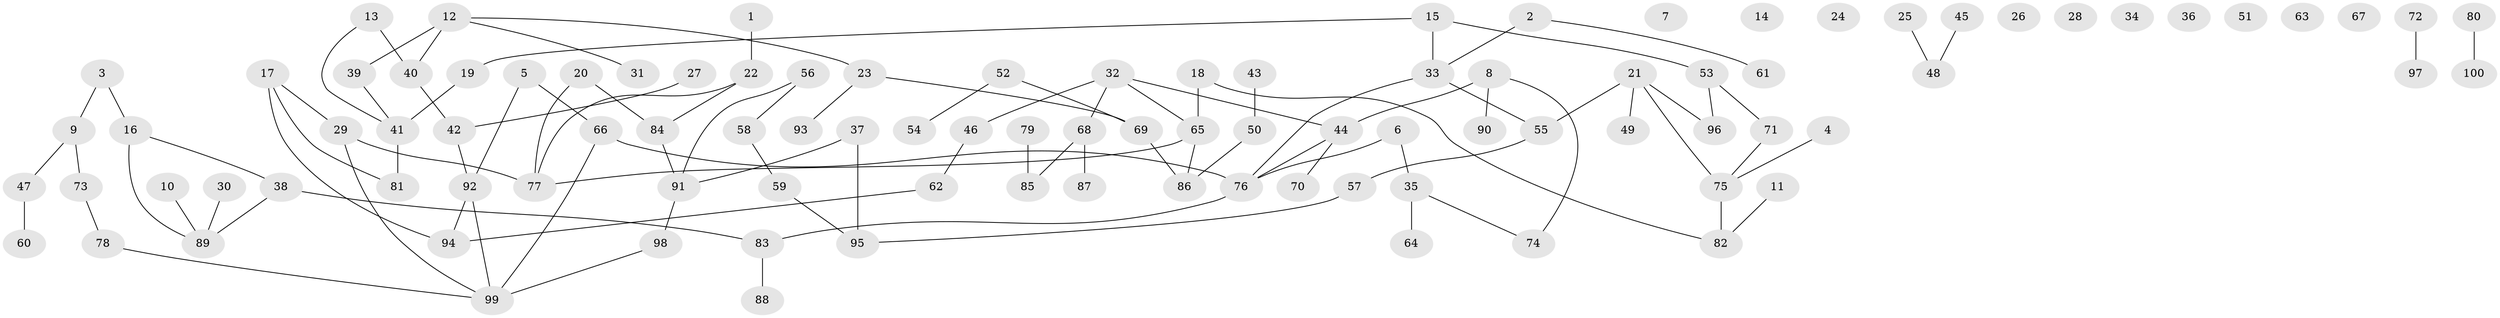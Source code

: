 // coarse degree distribution, {2: 0.25, 3: 0.17857142857142858, 1: 0.21428571428571427, 5: 0.10714285714285714, 4: 0.25}
// Generated by graph-tools (version 1.1) at 2025/48/03/04/25 22:48:11]
// undirected, 100 vertices, 104 edges
graph export_dot {
  node [color=gray90,style=filled];
  1;
  2;
  3;
  4;
  5;
  6;
  7;
  8;
  9;
  10;
  11;
  12;
  13;
  14;
  15;
  16;
  17;
  18;
  19;
  20;
  21;
  22;
  23;
  24;
  25;
  26;
  27;
  28;
  29;
  30;
  31;
  32;
  33;
  34;
  35;
  36;
  37;
  38;
  39;
  40;
  41;
  42;
  43;
  44;
  45;
  46;
  47;
  48;
  49;
  50;
  51;
  52;
  53;
  54;
  55;
  56;
  57;
  58;
  59;
  60;
  61;
  62;
  63;
  64;
  65;
  66;
  67;
  68;
  69;
  70;
  71;
  72;
  73;
  74;
  75;
  76;
  77;
  78;
  79;
  80;
  81;
  82;
  83;
  84;
  85;
  86;
  87;
  88;
  89;
  90;
  91;
  92;
  93;
  94;
  95;
  96;
  97;
  98;
  99;
  100;
  1 -- 22;
  2 -- 33;
  2 -- 61;
  3 -- 9;
  3 -- 16;
  4 -- 75;
  5 -- 66;
  5 -- 92;
  6 -- 35;
  6 -- 76;
  8 -- 44;
  8 -- 74;
  8 -- 90;
  9 -- 47;
  9 -- 73;
  10 -- 89;
  11 -- 82;
  12 -- 23;
  12 -- 31;
  12 -- 39;
  12 -- 40;
  13 -- 40;
  13 -- 41;
  15 -- 19;
  15 -- 33;
  15 -- 53;
  16 -- 38;
  16 -- 89;
  17 -- 29;
  17 -- 81;
  17 -- 94;
  18 -- 65;
  18 -- 82;
  19 -- 41;
  20 -- 77;
  20 -- 84;
  21 -- 49;
  21 -- 55;
  21 -- 75;
  21 -- 96;
  22 -- 77;
  22 -- 84;
  23 -- 69;
  23 -- 93;
  25 -- 48;
  27 -- 42;
  29 -- 77;
  29 -- 99;
  30 -- 89;
  32 -- 44;
  32 -- 46;
  32 -- 65;
  32 -- 68;
  33 -- 55;
  33 -- 76;
  35 -- 64;
  35 -- 74;
  37 -- 91;
  37 -- 95;
  38 -- 83;
  38 -- 89;
  39 -- 41;
  40 -- 42;
  41 -- 81;
  42 -- 92;
  43 -- 50;
  44 -- 70;
  44 -- 76;
  45 -- 48;
  46 -- 62;
  47 -- 60;
  50 -- 86;
  52 -- 54;
  52 -- 69;
  53 -- 71;
  53 -- 96;
  55 -- 57;
  56 -- 58;
  56 -- 91;
  57 -- 95;
  58 -- 59;
  59 -- 95;
  62 -- 94;
  65 -- 77;
  65 -- 86;
  66 -- 76;
  66 -- 99;
  68 -- 85;
  68 -- 87;
  69 -- 86;
  71 -- 75;
  72 -- 97;
  73 -- 78;
  75 -- 82;
  76 -- 83;
  78 -- 99;
  79 -- 85;
  80 -- 100;
  83 -- 88;
  84 -- 91;
  91 -- 98;
  92 -- 94;
  92 -- 99;
  98 -- 99;
}
